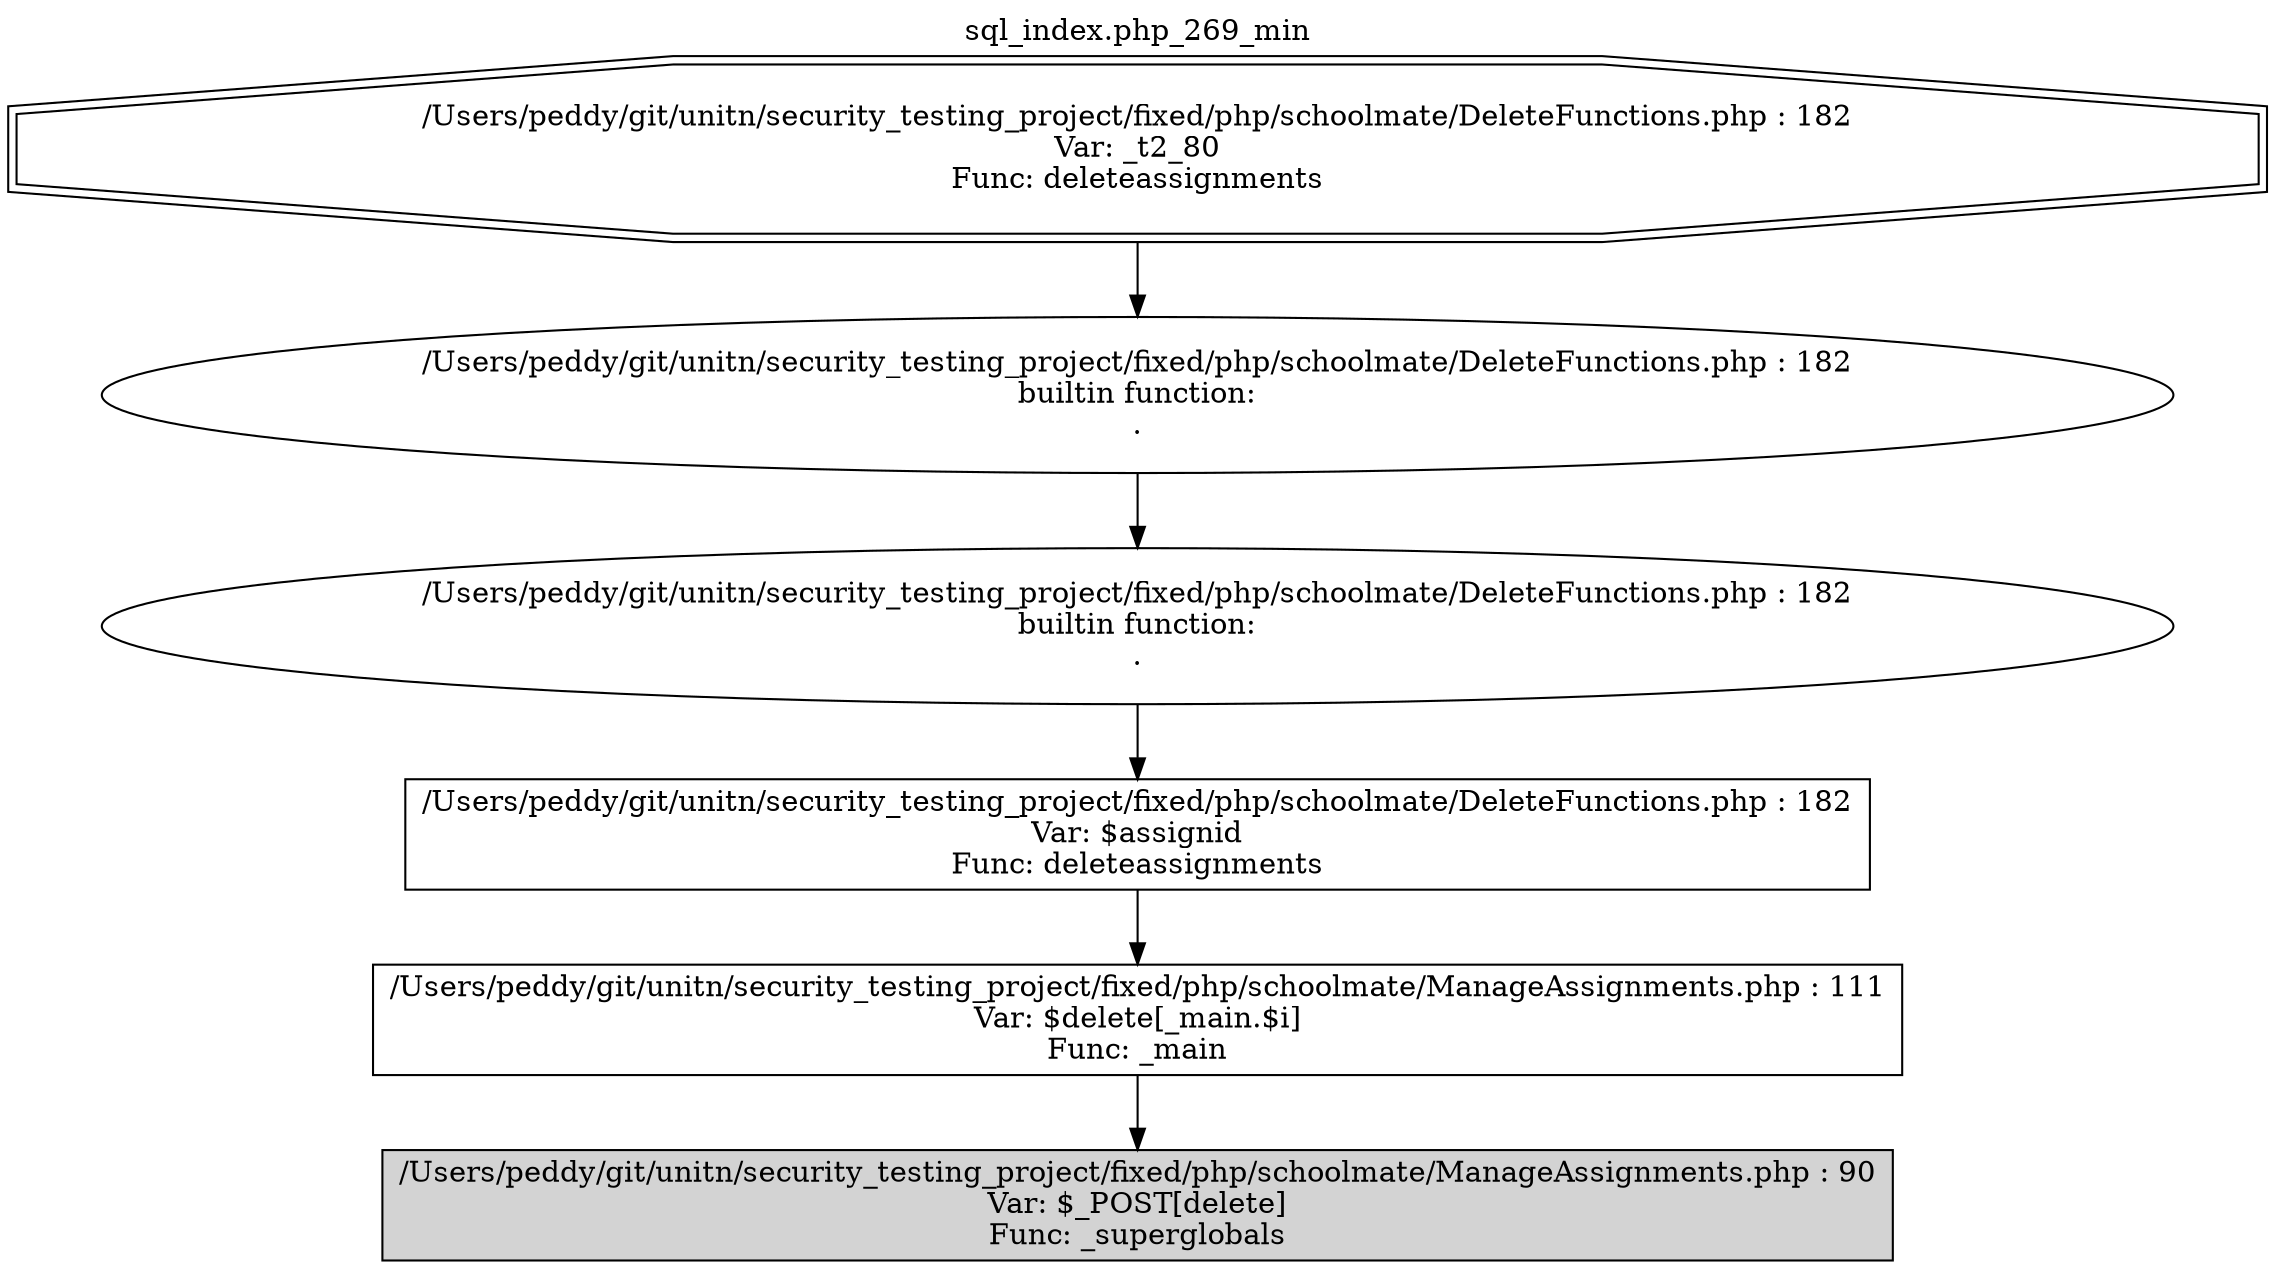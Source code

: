 digraph cfg {
  label="sql_index.php_269_min";
  labelloc=t;
  n1 [shape=doubleoctagon, label="/Users/peddy/git/unitn/security_testing_project/fixed/php/schoolmate/DeleteFunctions.php : 182\nVar: _t2_80\nFunc: deleteassignments\n"];
  n2 [shape=ellipse, label="/Users/peddy/git/unitn/security_testing_project/fixed/php/schoolmate/DeleteFunctions.php : 182\nbuiltin function:\n.\n"];
  n3 [shape=ellipse, label="/Users/peddy/git/unitn/security_testing_project/fixed/php/schoolmate/DeleteFunctions.php : 182\nbuiltin function:\n.\n"];
  n4 [shape=box, label="/Users/peddy/git/unitn/security_testing_project/fixed/php/schoolmate/DeleteFunctions.php : 182\nVar: $assignid\nFunc: deleteassignments\n"];
  n5 [shape=box, label="/Users/peddy/git/unitn/security_testing_project/fixed/php/schoolmate/ManageAssignments.php : 111\nVar: $delete[_main.$i]\nFunc: _main\n"];
  n6 [shape=box, label="/Users/peddy/git/unitn/security_testing_project/fixed/php/schoolmate/ManageAssignments.php : 90\nVar: $_POST[delete]\nFunc: _superglobals\n",style=filled];
  n1 -> n2;
  n2 -> n3;
  n3 -> n4;
  n4 -> n5;
  n5 -> n6;
}
